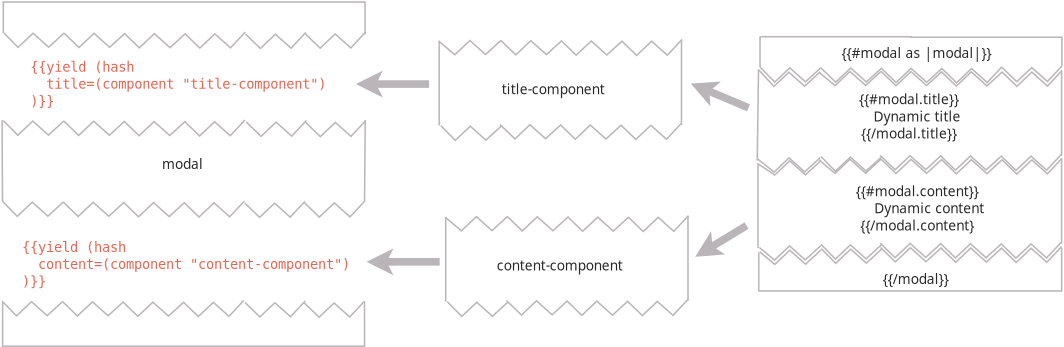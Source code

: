 <?xml version="1.0" encoding="UTF-8"?>
<dia:diagram xmlns:dia="http://www.lysator.liu.se/~alla/dia/">
  <dia:layer name="Фон" visible="true" active="true">
    <dia:object type="Standard - PolyLine" version="0" id="O0">
      <dia:attribute name="obj_pos">
        <dia:point val="-20.297,3.371"/>
      </dia:attribute>
      <dia:attribute name="obj_bb">
        <dia:rectangle val="-20.351,3.317;-17.212,4.162"/>
      </dia:attribute>
      <dia:attribute name="poly_points">
        <dia:point val="-20.297,3.371"/>
        <dia:point val="-19.574,4.109"/>
        <dia:point val="-18.824,3.4"/>
        <dia:point val="-18.042,4.099"/>
        <dia:point val="-17.266,3.389"/>
      </dia:attribute>
      <dia:attribute name="line_color">
        <dia:color val="#b9b5b8"/>
      </dia:attribute>
      <dia:attribute name="line_width">
        <dia:real val="0.076"/>
      </dia:attribute>
    </dia:object>
    <dia:object type="Standard - PolyLine" version="0" id="O1">
      <dia:attribute name="obj_pos">
        <dia:point val="-17.273,3.395"/>
      </dia:attribute>
      <dia:attribute name="obj_bb">
        <dia:rectangle val="-17.327,3.342;-14.166,4.167"/>
      </dia:attribute>
      <dia:attribute name="poly_points">
        <dia:point val="-17.273,3.395"/>
        <dia:point val="-16.528,4.115"/>
        <dia:point val="-15.777,3.406"/>
        <dia:point val="-14.996,4.104"/>
        <dia:point val="-14.219,3.395"/>
      </dia:attribute>
      <dia:attribute name="line_color">
        <dia:color val="#b9b5b8"/>
      </dia:attribute>
      <dia:attribute name="line_width">
        <dia:real val="0.076"/>
      </dia:attribute>
    </dia:object>
    <dia:object type="Standard - PolyLine" version="0" id="O2">
      <dia:attribute name="obj_pos">
        <dia:point val="-14.254,3.412"/>
      </dia:attribute>
      <dia:attribute name="obj_bb">
        <dia:rectangle val="-14.308,3.358;-11.147,4.184"/>
      </dia:attribute>
      <dia:attribute name="poly_points">
        <dia:point val="-14.254,3.412"/>
        <dia:point val="-13.509,4.131"/>
        <dia:point val="-12.758,3.422"/>
        <dia:point val="-11.977,4.121"/>
        <dia:point val="-11.2,3.412"/>
      </dia:attribute>
      <dia:attribute name="line_color">
        <dia:color val="#b9b5b8"/>
      </dia:attribute>
      <dia:attribute name="line_width">
        <dia:real val="0.076"/>
      </dia:attribute>
    </dia:object>
    <dia:object type="Standard - PolyLine" version="0" id="O3">
      <dia:attribute name="obj_pos">
        <dia:point val="-11.229,3.423"/>
      </dia:attribute>
      <dia:attribute name="obj_bb">
        <dia:rectangle val="-11.283,3.29;-8.162,4.195"/>
      </dia:attribute>
      <dia:attribute name="poly_points">
        <dia:point val="-11.229,3.423"/>
        <dia:point val="-10.484,4.142"/>
        <dia:point val="-9.733,3.433"/>
        <dia:point val="-8.952,4.132"/>
        <dia:point val="-8.215,3.344"/>
      </dia:attribute>
      <dia:attribute name="line_color">
        <dia:color val="#b9b5b8"/>
      </dia:attribute>
      <dia:attribute name="line_width">
        <dia:real val="0.076"/>
      </dia:attribute>
    </dia:object>
    <dia:object type="Standard - ZigZagLine" version="1" id="O4">
      <dia:attribute name="obj_pos">
        <dia:point val="-20.31,1.868"/>
      </dia:attribute>
      <dia:attribute name="obj_bb">
        <dia:rectangle val="-20.348,1.803;-2.185,3.494"/>
      </dia:attribute>
      <dia:attribute name="orth_points">
        <dia:point val="-20.31,1.868"/>
        <dia:point val="-20.31,1.841"/>
        <dia:point val="-2.223,1.841"/>
        <dia:point val="-2.223,3.456"/>
      </dia:attribute>
      <dia:attribute name="orth_orient">
        <dia:enum val="1"/>
        <dia:enum val="0"/>
        <dia:enum val="1"/>
      </dia:attribute>
      <dia:attribute name="autorouting">
        <dia:boolean val="false"/>
      </dia:attribute>
      <dia:attribute name="line_color">
        <dia:color val="#b9b5b8"/>
      </dia:attribute>
      <dia:attribute name="line_width">
        <dia:real val="0.076"/>
      </dia:attribute>
    </dia:object>
    <dia:object type="Standard - Line" version="0" id="O5">
      <dia:attribute name="obj_pos">
        <dia:point val="-20.31,1.827"/>
      </dia:attribute>
      <dia:attribute name="obj_bb">
        <dia:rectangle val="-20.348,1.789;-20.272,3.409"/>
      </dia:attribute>
      <dia:attribute name="conn_endpoints">
        <dia:point val="-20.31,1.827"/>
        <dia:point val="-20.31,3.371"/>
      </dia:attribute>
      <dia:attribute name="numcp">
        <dia:int val="1"/>
      </dia:attribute>
      <dia:attribute name="line_color">
        <dia:color val="#b9b5b8"/>
      </dia:attribute>
      <dia:attribute name="line_width">
        <dia:real val="0.076"/>
      </dia:attribute>
    </dia:object>
    <dia:object type="Standard - Line" version="0" id="O6">
      <dia:attribute name="obj_pos">
        <dia:point val="-2.25,11.833"/>
      </dia:attribute>
      <dia:attribute name="obj_bb">
        <dia:rectangle val="-2.288,7.708;-2.174,11.871"/>
      </dia:attribute>
      <dia:attribute name="conn_endpoints">
        <dia:point val="-2.25,11.833"/>
        <dia:point val="-2.213,7.747"/>
      </dia:attribute>
      <dia:attribute name="numcp">
        <dia:int val="1"/>
      </dia:attribute>
      <dia:attribute name="line_color">
        <dia:color val="#b9b5b8"/>
      </dia:attribute>
      <dia:attribute name="line_width">
        <dia:real val="0.076"/>
      </dia:attribute>
    </dia:object>
    <dia:object type="Standard - PolyLine" version="0" id="O7">
      <dia:attribute name="obj_pos">
        <dia:point val="-20.372,16.794"/>
      </dia:attribute>
      <dia:attribute name="obj_bb">
        <dia:rectangle val="-20.426,16.741;-17.288,17.585"/>
      </dia:attribute>
      <dia:attribute name="poly_points">
        <dia:point val="-20.372,16.794"/>
        <dia:point val="-19.65,17.532"/>
        <dia:point val="-18.9,16.823"/>
        <dia:point val="-18.118,17.522"/>
        <dia:point val="-17.342,16.813"/>
      </dia:attribute>
      <dia:attribute name="line_color">
        <dia:color val="#b9b5b8"/>
      </dia:attribute>
      <dia:attribute name="line_width">
        <dia:real val="0.076"/>
      </dia:attribute>
    </dia:object>
    <dia:object type="Standard - PolyLine" version="0" id="O8">
      <dia:attribute name="obj_pos">
        <dia:point val="-17.349,16.819"/>
      </dia:attribute>
      <dia:attribute name="obj_bb">
        <dia:rectangle val="-17.402,16.765;-14.241,17.591"/>
      </dia:attribute>
      <dia:attribute name="poly_points">
        <dia:point val="-17.349,16.819"/>
        <dia:point val="-16.603,17.538"/>
        <dia:point val="-15.853,16.829"/>
        <dia:point val="-15.071,17.528"/>
        <dia:point val="-14.295,16.819"/>
      </dia:attribute>
      <dia:attribute name="line_color">
        <dia:color val="#b9b5b8"/>
      </dia:attribute>
      <dia:attribute name="line_width">
        <dia:real val="0.076"/>
      </dia:attribute>
    </dia:object>
    <dia:object type="Standard - PolyLine" version="0" id="O9">
      <dia:attribute name="obj_pos">
        <dia:point val="-14.33,16.835"/>
      </dia:attribute>
      <dia:attribute name="obj_bb">
        <dia:rectangle val="-14.383,16.782;-11.223,17.607"/>
      </dia:attribute>
      <dia:attribute name="poly_points">
        <dia:point val="-14.33,16.835"/>
        <dia:point val="-13.584,17.555"/>
        <dia:point val="-12.834,16.846"/>
        <dia:point val="-12.053,17.544"/>
        <dia:point val="-11.276,16.835"/>
      </dia:attribute>
      <dia:attribute name="line_color">
        <dia:color val="#b9b5b8"/>
      </dia:attribute>
      <dia:attribute name="line_width">
        <dia:real val="0.076"/>
      </dia:attribute>
    </dia:object>
    <dia:object type="Standard - PolyLine" version="0" id="O10">
      <dia:attribute name="obj_pos">
        <dia:point val="-11.305,16.846"/>
      </dia:attribute>
      <dia:attribute name="obj_bb">
        <dia:rectangle val="-11.358,16.714;-8.237,17.618"/>
      </dia:attribute>
      <dia:attribute name="poly_points">
        <dia:point val="-11.305,16.846"/>
        <dia:point val="-10.559,17.566"/>
        <dia:point val="-9.809,16.857"/>
        <dia:point val="-9.027,17.555"/>
        <dia:point val="-8.291,16.768"/>
      </dia:attribute>
      <dia:attribute name="line_color">
        <dia:color val="#b9b5b8"/>
      </dia:attribute>
      <dia:attribute name="line_width">
        <dia:real val="0.076"/>
      </dia:attribute>
    </dia:object>
    <dia:object type="Standard - Text" version="1" id="O11">
      <dia:attribute name="obj_pos">
        <dia:point val="-18.957,5.323"/>
      </dia:attribute>
      <dia:attribute name="obj_bb">
        <dia:rectangle val="-18.957,4.688;-3.695,7.2"/>
      </dia:attribute>
      <dia:attribute name="text">
        <dia:composite type="text">
          <dia:attribute name="string">
            <dia:string>#{{yield (hash 
  title=(component "title-component")
)}}#</dia:string>
          </dia:attribute>
          <dia:attribute name="font">
            <dia:font family="monospace" style="0" name="Courier"/>
          </dia:attribute>
          <dia:attribute name="height">
            <dia:real val="0.857"/>
          </dia:attribute>
          <dia:attribute name="pos">
            <dia:point val="-18.957,5.323"/>
          </dia:attribute>
          <dia:attribute name="color">
            <dia:color val="#dd6a58"/>
          </dia:attribute>
          <dia:attribute name="alignment">
            <dia:enum val="0"/>
          </dia:attribute>
        </dia:composite>
      </dia:attribute>
      <dia:attribute name="valign">
        <dia:enum val="3"/>
      </dia:attribute>
    </dia:object>
    <dia:object type="Standard - PolyLine" version="0" id="O12">
      <dia:attribute name="obj_pos">
        <dia:point val="1.564,8.019"/>
      </dia:attribute>
      <dia:attribute name="obj_bb">
        <dia:rectangle val="1.51,7.965;4.648,8.81"/>
      </dia:attribute>
      <dia:attribute name="poly_points">
        <dia:point val="1.564,8.019"/>
        <dia:point val="2.286,8.757"/>
        <dia:point val="3.037,8.048"/>
        <dia:point val="3.818,8.746"/>
        <dia:point val="4.594,8.037"/>
      </dia:attribute>
      <dia:attribute name="line_color">
        <dia:color val="#b9b5b8"/>
      </dia:attribute>
      <dia:attribute name="line_width">
        <dia:real val="0.076"/>
      </dia:attribute>
    </dia:object>
    <dia:object type="Standard - PolyLine" version="0" id="O13">
      <dia:attribute name="obj_pos">
        <dia:point val="4.526,7.965"/>
      </dia:attribute>
      <dia:attribute name="obj_bb">
        <dia:rectangle val="4.472,7.911;7.633,8.737"/>
      </dia:attribute>
      <dia:attribute name="poly_points">
        <dia:point val="4.526,7.965"/>
        <dia:point val="5.271,8.684"/>
        <dia:point val="6.022,7.975"/>
        <dia:point val="6.803,8.674"/>
        <dia:point val="7.579,7.965"/>
      </dia:attribute>
      <dia:attribute name="line_color">
        <dia:color val="#b9b5b8"/>
      </dia:attribute>
      <dia:attribute name="line_width">
        <dia:real val="0.076"/>
      </dia:attribute>
    </dia:object>
    <dia:object type="Standard - PolyLine" version="0" id="O14">
      <dia:attribute name="obj_pos">
        <dia:point val="7.545,7.981"/>
      </dia:attribute>
      <dia:attribute name="obj_bb">
        <dia:rectangle val="7.491,7.928;10.652,8.753"/>
      </dia:attribute>
      <dia:attribute name="poly_points">
        <dia:point val="7.545,7.981"/>
        <dia:point val="8.29,8.701"/>
        <dia:point val="9.04,7.992"/>
        <dia:point val="9.822,8.691"/>
        <dia:point val="10.598,7.981"/>
      </dia:attribute>
      <dia:attribute name="line_color">
        <dia:color val="#b9b5b8"/>
      </dia:attribute>
      <dia:attribute name="line_width">
        <dia:real val="0.076"/>
      </dia:attribute>
    </dia:object>
    <dia:object type="Standard - PolyLine" version="0" id="O15">
      <dia:attribute name="obj_pos">
        <dia:point val="10.57,7.992"/>
      </dia:attribute>
      <dia:attribute name="obj_bb">
        <dia:rectangle val="10.516,7.86;13.637,8.764"/>
      </dia:attribute>
      <dia:attribute name="poly_points">
        <dia:point val="10.57,7.992"/>
        <dia:point val="11.315,8.712"/>
        <dia:point val="12.066,8.003"/>
        <dia:point val="12.847,8.702"/>
        <dia:point val="13.583,7.914"/>
      </dia:attribute>
      <dia:attribute name="line_color">
        <dia:color val="#b9b5b8"/>
      </dia:attribute>
      <dia:attribute name="line_width">
        <dia:real val="0.076"/>
      </dia:attribute>
    </dia:object>
    <dia:object type="Standard - PolyLine" version="0" id="O16">
      <dia:attribute name="obj_pos">
        <dia:point val="1.468,3.8"/>
      </dia:attribute>
      <dia:attribute name="obj_bb">
        <dia:rectangle val="1.414,3.703;4.629,4.527"/>
      </dia:attribute>
      <dia:attribute name="poly_points">
        <dia:point val="1.468,3.8"/>
        <dia:point val="2.267,4.476"/>
        <dia:point val="3.017,3.767"/>
        <dia:point val="3.799,4.465"/>
        <dia:point val="4.575,3.756"/>
      </dia:attribute>
      <dia:attribute name="line_color">
        <dia:color val="#b9b5b8"/>
      </dia:attribute>
      <dia:attribute name="line_width">
        <dia:real val="0.076"/>
      </dia:attribute>
    </dia:object>
    <dia:object type="Standard - PolyLine" version="0" id="O17">
      <dia:attribute name="obj_pos">
        <dia:point val="4.568,3.762"/>
      </dia:attribute>
      <dia:attribute name="obj_bb">
        <dia:rectangle val="4.514,3.708;7.675,4.534"/>
      </dia:attribute>
      <dia:attribute name="poly_points">
        <dia:point val="4.568,3.762"/>
        <dia:point val="5.313,4.482"/>
        <dia:point val="6.064,3.773"/>
        <dia:point val="6.845,4.471"/>
        <dia:point val="7.622,3.762"/>
      </dia:attribute>
      <dia:attribute name="line_color">
        <dia:color val="#b9b5b8"/>
      </dia:attribute>
      <dia:attribute name="line_width">
        <dia:real val="0.076"/>
      </dia:attribute>
    </dia:object>
    <dia:object type="Standard - PolyLine" version="0" id="O18">
      <dia:attribute name="obj_pos">
        <dia:point val="7.587,3.779"/>
      </dia:attribute>
      <dia:attribute name="obj_bb">
        <dia:rectangle val="7.533,3.725;10.694,4.551"/>
      </dia:attribute>
      <dia:attribute name="poly_points">
        <dia:point val="7.587,3.779"/>
        <dia:point val="8.332,4.498"/>
        <dia:point val="9.083,3.789"/>
        <dia:point val="9.864,4.488"/>
        <dia:point val="10.641,3.779"/>
      </dia:attribute>
      <dia:attribute name="line_color">
        <dia:color val="#b9b5b8"/>
      </dia:attribute>
      <dia:attribute name="line_width">
        <dia:real val="0.076"/>
      </dia:attribute>
    </dia:object>
    <dia:object type="Standard - PolyLine" version="0" id="O19">
      <dia:attribute name="obj_pos">
        <dia:point val="10.612,3.79"/>
      </dia:attribute>
      <dia:attribute name="obj_bb">
        <dia:rectangle val="10.558,3.657;13.68,4.562"/>
      </dia:attribute>
      <dia:attribute name="poly_points">
        <dia:point val="10.612,3.79"/>
        <dia:point val="11.357,4.509"/>
        <dia:point val="12.108,3.8"/>
        <dia:point val="12.889,4.499"/>
        <dia:point val="13.626,3.711"/>
      </dia:attribute>
      <dia:attribute name="line_color">
        <dia:color val="#b9b5b8"/>
      </dia:attribute>
      <dia:attribute name="line_width">
        <dia:real val="0.076"/>
      </dia:attribute>
    </dia:object>
    <dia:object type="Standard - Line" version="0" id="O20">
      <dia:attribute name="obj_pos">
        <dia:point val="1.484,3.771"/>
      </dia:attribute>
      <dia:attribute name="obj_bb">
        <dia:rectangle val="1.446,3.733;1.522,8.053"/>
      </dia:attribute>
      <dia:attribute name="conn_endpoints">
        <dia:point val="1.484,3.771"/>
        <dia:point val="1.484,8.015"/>
      </dia:attribute>
      <dia:attribute name="numcp">
        <dia:int val="1"/>
      </dia:attribute>
      <dia:attribute name="line_color">
        <dia:color val="#b9b5b8"/>
      </dia:attribute>
      <dia:attribute name="line_width">
        <dia:real val="0.076"/>
      </dia:attribute>
    </dia:object>
    <dia:object type="Standard - Line" version="0" id="O21">
      <dia:attribute name="obj_pos">
        <dia:point val="13.598,3.737"/>
      </dia:attribute>
      <dia:attribute name="obj_bb">
        <dia:rectangle val="13.56,3.699;13.636,8.019"/>
      </dia:attribute>
      <dia:attribute name="conn_endpoints">
        <dia:point val="13.598,3.737"/>
        <dia:point val="13.598,7.981"/>
      </dia:attribute>
      <dia:attribute name="numcp">
        <dia:int val="1"/>
      </dia:attribute>
      <dia:attribute name="line_color">
        <dia:color val="#b9b5b8"/>
      </dia:attribute>
      <dia:attribute name="line_width">
        <dia:real val="0.076"/>
      </dia:attribute>
    </dia:object>
    <dia:object type="Standard - Text" version="1" id="O22">
      <dia:attribute name="obj_pos">
        <dia:point val="7.186,6.188"/>
      </dia:attribute>
      <dia:attribute name="obj_bb">
        <dia:rectangle val="4.464,5.763;9.909,6.613"/>
      </dia:attribute>
      <dia:attribute name="text">
        <dia:composite type="text">
          <dia:attribute name="string">
            <dia:string>#title-component#</dia:string>
          </dia:attribute>
          <dia:attribute name="font">
            <dia:font family="OpenSymbol" style="0" name="Courier"/>
          </dia:attribute>
          <dia:attribute name="height">
            <dia:real val="0.857"/>
          </dia:attribute>
          <dia:attribute name="pos">
            <dia:point val="7.186,6.398"/>
          </dia:attribute>
          <dia:attribute name="color">
            <dia:color val="#292929"/>
          </dia:attribute>
          <dia:attribute name="alignment">
            <dia:enum val="1"/>
          </dia:attribute>
        </dia:composite>
      </dia:attribute>
      <dia:attribute name="valign">
        <dia:enum val="2"/>
      </dia:attribute>
      <dia:attribute name="fill_color">
        <dia:color val="#ffffff"/>
      </dia:attribute>
      <dia:attribute name="show_background">
        <dia:boolean val="true"/>
      </dia:attribute>
    </dia:object>
    <dia:object type="Standard - Line" version="0" id="O23">
      <dia:attribute name="obj_pos">
        <dia:point val="0.975,5.942"/>
      </dia:attribute>
      <dia:attribute name="obj_bb">
        <dia:rectangle val="-3.107,5.268;1.165,6.617"/>
      </dia:attribute>
      <dia:attribute name="conn_endpoints">
        <dia:point val="0.975,5.942"/>
        <dia:point val="-2.682,5.943"/>
      </dia:attribute>
      <dia:attribute name="numcp">
        <dia:int val="1"/>
      </dia:attribute>
      <dia:attribute name="line_color">
        <dia:color val="#b9b5b8"/>
      </dia:attribute>
      <dia:attribute name="line_width">
        <dia:real val="0.38"/>
      </dia:attribute>
      <dia:attribute name="end_arrow">
        <dia:enum val="22"/>
      </dia:attribute>
      <dia:attribute name="end_arrow_length">
        <dia:real val="0.5"/>
      </dia:attribute>
      <dia:attribute name="end_arrow_width">
        <dia:real val="0.5"/>
      </dia:attribute>
    </dia:object>
    <dia:object type="Standard - Text" version="1" id="O24">
      <dia:attribute name="obj_pos">
        <dia:point val="-19.371,14.335"/>
      </dia:attribute>
      <dia:attribute name="obj_bb">
        <dia:rectangle val="-19.371,13.7;-2.458,16.212"/>
      </dia:attribute>
      <dia:attribute name="text">
        <dia:composite type="text">
          <dia:attribute name="string">
            <dia:string>#{{yield (hash 
  content=(component "content-component")
)}}#</dia:string>
          </dia:attribute>
          <dia:attribute name="font">
            <dia:font family="monospace" style="0" name="Courier"/>
          </dia:attribute>
          <dia:attribute name="height">
            <dia:real val="0.857"/>
          </dia:attribute>
          <dia:attribute name="pos">
            <dia:point val="-19.371,14.335"/>
          </dia:attribute>
          <dia:attribute name="color">
            <dia:color val="#dd6a58"/>
          </dia:attribute>
          <dia:attribute name="alignment">
            <dia:enum val="0"/>
          </dia:attribute>
        </dia:composite>
      </dia:attribute>
      <dia:attribute name="valign">
        <dia:enum val="3"/>
      </dia:attribute>
    </dia:object>
    <dia:object type="Standard - PolyLine" version="0" id="O25">
      <dia:attribute name="obj_pos">
        <dia:point val="-8.229,16.865"/>
      </dia:attribute>
      <dia:attribute name="obj_bb">
        <dia:rectangle val="-8.282,16.733;-5.161,17.637"/>
      </dia:attribute>
      <dia:attribute name="poly_points">
        <dia:point val="-8.229,16.865"/>
        <dia:point val="-7.483,17.584"/>
        <dia:point val="-6.733,16.875"/>
        <dia:point val="-5.951,17.574"/>
        <dia:point val="-5.215,16.786"/>
      </dia:attribute>
      <dia:attribute name="line_color">
        <dia:color val="#b9b5b8"/>
      </dia:attribute>
      <dia:attribute name="line_width">
        <dia:real val="0.076"/>
      </dia:attribute>
    </dia:object>
    <dia:object type="Standard - PolyLine" version="0" id="O26">
      <dia:attribute name="obj_pos">
        <dia:point val="-5.267,16.878"/>
      </dia:attribute>
      <dia:attribute name="obj_bb">
        <dia:rectangle val="-5.321,16.746;-2.2,17.65"/>
      </dia:attribute>
      <dia:attribute name="poly_points">
        <dia:point val="-5.267,16.878"/>
        <dia:point val="-4.522,17.598"/>
        <dia:point val="-3.772,16.889"/>
        <dia:point val="-2.99,17.587"/>
        <dia:point val="-2.254,16.8"/>
      </dia:attribute>
      <dia:attribute name="line_color">
        <dia:color val="#b9b5b8"/>
      </dia:attribute>
      <dia:attribute name="line_width">
        <dia:real val="0.076"/>
      </dia:attribute>
    </dia:object>
    <dia:object type="Standard - PolyLine" version="0" id="O27">
      <dia:attribute name="obj_pos">
        <dia:point val="-8.202,3.441"/>
      </dia:attribute>
      <dia:attribute name="obj_bb">
        <dia:rectangle val="-8.256,3.309;-5.135,4.213"/>
      </dia:attribute>
      <dia:attribute name="poly_points">
        <dia:point val="-8.202,3.441"/>
        <dia:point val="-7.457,4.161"/>
        <dia:point val="-6.706,3.451"/>
        <dia:point val="-5.925,4.15"/>
        <dia:point val="-5.188,3.362"/>
      </dia:attribute>
      <dia:attribute name="line_color">
        <dia:color val="#b9b5b8"/>
      </dia:attribute>
      <dia:attribute name="line_width">
        <dia:real val="0.076"/>
      </dia:attribute>
    </dia:object>
    <dia:object type="Standard - PolyLine" version="0" id="O28">
      <dia:attribute name="obj_pos">
        <dia:point val="-5.214,3.428"/>
      </dia:attribute>
      <dia:attribute name="obj_bb">
        <dia:rectangle val="-5.267,3.295;-2.146,4.2"/>
      </dia:attribute>
      <dia:attribute name="poly_points">
        <dia:point val="-5.214,3.428"/>
        <dia:point val="-4.468,4.147"/>
        <dia:point val="-3.718,3.438"/>
        <dia:point val="-2.936,4.137"/>
        <dia:point val="-2.2,3.349"/>
      </dia:attribute>
      <dia:attribute name="line_color">
        <dia:color val="#b9b5b8"/>
      </dia:attribute>
      <dia:attribute name="line_width">
        <dia:real val="0.076"/>
      </dia:attribute>
    </dia:object>
    <dia:object type="Standard - PolyLine" version="0" id="O29">
      <dia:attribute name="obj_pos">
        <dia:point val="-20.337,11.817"/>
      </dia:attribute>
      <dia:attribute name="obj_bb">
        <dia:rectangle val="-20.391,11.763;-17.253,12.608"/>
      </dia:attribute>
      <dia:attribute name="poly_points">
        <dia:point val="-20.337,11.817"/>
        <dia:point val="-19.615,12.555"/>
        <dia:point val="-18.864,11.846"/>
        <dia:point val="-18.083,12.545"/>
        <dia:point val="-17.306,11.835"/>
      </dia:attribute>
      <dia:attribute name="line_color">
        <dia:color val="#b9b5b8"/>
      </dia:attribute>
      <dia:attribute name="line_width">
        <dia:real val="0.076"/>
      </dia:attribute>
    </dia:object>
    <dia:object type="Standard - PolyLine" version="0" id="O30">
      <dia:attribute name="obj_pos">
        <dia:point val="-17.313,11.841"/>
      </dia:attribute>
      <dia:attribute name="obj_bb">
        <dia:rectangle val="-17.367,11.788;-14.206,12.613"/>
      </dia:attribute>
      <dia:attribute name="poly_points">
        <dia:point val="-17.313,11.841"/>
        <dia:point val="-16.568,12.561"/>
        <dia:point val="-15.818,11.852"/>
        <dia:point val="-15.036,12.55"/>
        <dia:point val="-14.26,11.841"/>
      </dia:attribute>
      <dia:attribute name="line_color">
        <dia:color val="#b9b5b8"/>
      </dia:attribute>
      <dia:attribute name="line_width">
        <dia:real val="0.076"/>
      </dia:attribute>
    </dia:object>
    <dia:object type="Standard - PolyLine" version="0" id="O31">
      <dia:attribute name="obj_pos">
        <dia:point val="-14.294,11.858"/>
      </dia:attribute>
      <dia:attribute name="obj_bb">
        <dia:rectangle val="-14.348,11.804;-11.187,12.63"/>
      </dia:attribute>
      <dia:attribute name="poly_points">
        <dia:point val="-14.294,11.858"/>
        <dia:point val="-13.549,12.578"/>
        <dia:point val="-12.799,11.868"/>
        <dia:point val="-12.017,12.567"/>
        <dia:point val="-11.241,11.858"/>
      </dia:attribute>
      <dia:attribute name="line_color">
        <dia:color val="#b9b5b8"/>
      </dia:attribute>
      <dia:attribute name="line_width">
        <dia:real val="0.076"/>
      </dia:attribute>
    </dia:object>
    <dia:object type="Standard - PolyLine" version="0" id="O32">
      <dia:attribute name="obj_pos">
        <dia:point val="-11.269,11.869"/>
      </dia:attribute>
      <dia:attribute name="obj_bb">
        <dia:rectangle val="-11.323,11.736;-8.202,12.641"/>
      </dia:attribute>
      <dia:attribute name="poly_points">
        <dia:point val="-11.269,11.869"/>
        <dia:point val="-10.524,12.588"/>
        <dia:point val="-9.774,11.879"/>
        <dia:point val="-8.992,12.578"/>
        <dia:point val="-8.256,11.79"/>
      </dia:attribute>
      <dia:attribute name="line_color">
        <dia:color val="#b9b5b8"/>
      </dia:attribute>
      <dia:attribute name="line_width">
        <dia:real val="0.076"/>
      </dia:attribute>
    </dia:object>
    <dia:object type="Standard - Line" version="0" id="O33">
      <dia:attribute name="obj_pos">
        <dia:point val="-20.372,7.752"/>
      </dia:attribute>
      <dia:attribute name="obj_bb">
        <dia:rectangle val="-20.41,7.714;-20.312,11.855"/>
      </dia:attribute>
      <dia:attribute name="conn_endpoints">
        <dia:point val="-20.372,7.752"/>
        <dia:point val="-20.351,11.817"/>
      </dia:attribute>
      <dia:attribute name="numcp">
        <dia:int val="1"/>
      </dia:attribute>
      <dia:attribute name="line_color">
        <dia:color val="#b9b5b8"/>
      </dia:attribute>
      <dia:attribute name="line_width">
        <dia:real val="0.076"/>
      </dia:attribute>
    </dia:object>
    <dia:object type="Standard - PolyLine" version="0" id="O34">
      <dia:attribute name="obj_pos">
        <dia:point val="-8.242,11.887"/>
      </dia:attribute>
      <dia:attribute name="obj_bb">
        <dia:rectangle val="-8.296,11.755;-5.175,12.659"/>
      </dia:attribute>
      <dia:attribute name="poly_points">
        <dia:point val="-8.242,11.887"/>
        <dia:point val="-7.497,12.607"/>
        <dia:point val="-6.746,11.898"/>
        <dia:point val="-5.965,12.596"/>
        <dia:point val="-5.229,11.808"/>
      </dia:attribute>
      <dia:attribute name="line_color">
        <dia:color val="#b9b5b8"/>
      </dia:attribute>
      <dia:attribute name="line_width">
        <dia:real val="0.076"/>
      </dia:attribute>
    </dia:object>
    <dia:object type="Standard - PolyLine" version="0" id="O35">
      <dia:attribute name="obj_pos">
        <dia:point val="-5.254,11.874"/>
      </dia:attribute>
      <dia:attribute name="obj_bb">
        <dia:rectangle val="-5.308,11.741;-2.187,12.646"/>
      </dia:attribute>
      <dia:attribute name="poly_points">
        <dia:point val="-5.254,11.874"/>
        <dia:point val="-4.509,12.593"/>
        <dia:point val="-3.758,11.884"/>
        <dia:point val="-2.977,12.583"/>
        <dia:point val="-2.24,11.795"/>
      </dia:attribute>
      <dia:attribute name="line_color">
        <dia:color val="#b9b5b8"/>
      </dia:attribute>
      <dia:attribute name="line_width">
        <dia:real val="0.076"/>
      </dia:attribute>
    </dia:object>
    <dia:object type="Standard - PolyLine" version="0" id="O36">
      <dia:attribute name="obj_pos">
        <dia:point val="-20.31,7.765"/>
      </dia:attribute>
      <dia:attribute name="obj_bb">
        <dia:rectangle val="-20.364,7.712;-17.226,8.556"/>
      </dia:attribute>
      <dia:attribute name="poly_points">
        <dia:point val="-20.31,7.765"/>
        <dia:point val="-19.588,8.503"/>
        <dia:point val="-18.837,7.794"/>
        <dia:point val="-18.056,8.493"/>
        <dia:point val="-17.279,7.784"/>
      </dia:attribute>
      <dia:attribute name="line_color">
        <dia:color val="#b9b5b8"/>
      </dia:attribute>
      <dia:attribute name="line_width">
        <dia:real val="0.076"/>
      </dia:attribute>
    </dia:object>
    <dia:object type="Standard - PolyLine" version="0" id="O37">
      <dia:attribute name="obj_pos">
        <dia:point val="-17.286,7.79"/>
      </dia:attribute>
      <dia:attribute name="obj_bb">
        <dia:rectangle val="-17.34,7.736;-14.179,8.562"/>
      </dia:attribute>
      <dia:attribute name="poly_points">
        <dia:point val="-17.286,7.79"/>
        <dia:point val="-16.541,8.509"/>
        <dia:point val="-15.791,7.8"/>
        <dia:point val="-15.009,8.499"/>
        <dia:point val="-14.233,7.79"/>
      </dia:attribute>
      <dia:attribute name="line_color">
        <dia:color val="#b9b5b8"/>
      </dia:attribute>
      <dia:attribute name="line_width">
        <dia:real val="0.076"/>
      </dia:attribute>
    </dia:object>
    <dia:object type="Standard - PolyLine" version="0" id="O38">
      <dia:attribute name="obj_pos">
        <dia:point val="-14.268,7.806"/>
      </dia:attribute>
      <dia:attribute name="obj_bb">
        <dia:rectangle val="-14.321,7.753;-11.16,8.578"/>
      </dia:attribute>
      <dia:attribute name="poly_points">
        <dia:point val="-14.268,7.806"/>
        <dia:point val="-13.522,8.526"/>
        <dia:point val="-12.772,7.817"/>
        <dia:point val="-11.99,8.515"/>
        <dia:point val="-11.214,7.806"/>
      </dia:attribute>
      <dia:attribute name="line_color">
        <dia:color val="#b9b5b8"/>
      </dia:attribute>
      <dia:attribute name="line_width">
        <dia:real val="0.076"/>
      </dia:attribute>
    </dia:object>
    <dia:object type="Standard - PolyLine" version="0" id="O39">
      <dia:attribute name="obj_pos">
        <dia:point val="-11.242,7.817"/>
      </dia:attribute>
      <dia:attribute name="obj_bb">
        <dia:rectangle val="-11.296,7.685;-8.175,8.589"/>
      </dia:attribute>
      <dia:attribute name="poly_points">
        <dia:point val="-11.242,7.817"/>
        <dia:point val="-10.497,8.537"/>
        <dia:point val="-9.747,7.828"/>
        <dia:point val="-8.965,8.526"/>
        <dia:point val="-8.229,7.738"/>
      </dia:attribute>
      <dia:attribute name="line_color">
        <dia:color val="#b9b5b8"/>
      </dia:attribute>
      <dia:attribute name="line_width">
        <dia:real val="0.076"/>
      </dia:attribute>
    </dia:object>
    <dia:object type="Standard - PolyLine" version="0" id="O40">
      <dia:attribute name="obj_pos">
        <dia:point val="-8.167,7.836"/>
      </dia:attribute>
      <dia:attribute name="obj_bb">
        <dia:rectangle val="-8.22,7.703;-5.099,8.608"/>
      </dia:attribute>
      <dia:attribute name="poly_points">
        <dia:point val="-8.167,7.836"/>
        <dia:point val="-7.421,8.555"/>
        <dia:point val="-6.671,7.846"/>
        <dia:point val="-5.889,8.545"/>
        <dia:point val="-5.153,7.757"/>
      </dia:attribute>
      <dia:attribute name="line_color">
        <dia:color val="#b9b5b8"/>
      </dia:attribute>
      <dia:attribute name="line_width">
        <dia:real val="0.076"/>
      </dia:attribute>
    </dia:object>
    <dia:object type="Standard - PolyLine" version="0" id="O41">
      <dia:attribute name="obj_pos">
        <dia:point val="-5.205,7.849"/>
      </dia:attribute>
      <dia:attribute name="obj_bb">
        <dia:rectangle val="-5.259,7.717;-2.138,8.621"/>
      </dia:attribute>
      <dia:attribute name="poly_points">
        <dia:point val="-5.205,7.849"/>
        <dia:point val="-4.46,8.569"/>
        <dia:point val="-3.709,7.86"/>
        <dia:point val="-2.928,8.558"/>
        <dia:point val="-2.192,7.771"/>
      </dia:attribute>
      <dia:attribute name="line_color">
        <dia:color val="#b9b5b8"/>
      </dia:attribute>
      <dia:attribute name="line_width">
        <dia:real val="0.076"/>
      </dia:attribute>
    </dia:object>
    <dia:object type="Standard - ZigZagLine" version="1" id="O42">
      <dia:attribute name="obj_pos">
        <dia:point val="-20.345,16.873"/>
      </dia:attribute>
      <dia:attribute name="obj_bb">
        <dia:rectangle val="-20.383,16.782;-2.212,19.086"/>
      </dia:attribute>
      <dia:attribute name="orth_points">
        <dia:point val="-20.345,16.873"/>
        <dia:point val="-20.345,19.048"/>
        <dia:point val="-2.25,19.048"/>
        <dia:point val="-2.25,16.82"/>
      </dia:attribute>
      <dia:attribute name="orth_orient">
        <dia:enum val="1"/>
        <dia:enum val="0"/>
        <dia:enum val="1"/>
      </dia:attribute>
      <dia:attribute name="autorouting">
        <dia:boolean val="false"/>
      </dia:attribute>
      <dia:attribute name="line_color">
        <dia:color val="#b9b5b8"/>
      </dia:attribute>
      <dia:attribute name="line_width">
        <dia:real val="0.076"/>
      </dia:attribute>
    </dia:object>
    <dia:object type="Standard - PolyLine" version="0" id="O43">
      <dia:attribute name="obj_pos">
        <dia:point val="1.89,16.824"/>
      </dia:attribute>
      <dia:attribute name="obj_bb">
        <dia:rectangle val="1.836,16.771;4.974,17.615"/>
      </dia:attribute>
      <dia:attribute name="poly_points">
        <dia:point val="1.89,16.824"/>
        <dia:point val="2.612,17.562"/>
        <dia:point val="3.362,16.853"/>
        <dia:point val="4.144,17.552"/>
        <dia:point val="4.92,16.843"/>
      </dia:attribute>
      <dia:attribute name="line_color">
        <dia:color val="#b9b5b8"/>
      </dia:attribute>
      <dia:attribute name="line_width">
        <dia:real val="0.076"/>
      </dia:attribute>
    </dia:object>
    <dia:object type="Standard - PolyLine" version="0" id="O44">
      <dia:attribute name="obj_pos">
        <dia:point val="4.852,16.77"/>
      </dia:attribute>
      <dia:attribute name="obj_bb">
        <dia:rectangle val="4.798,16.717;7.959,17.542"/>
      </dia:attribute>
      <dia:attribute name="poly_points">
        <dia:point val="4.852,16.77"/>
        <dia:point val="5.597,17.49"/>
        <dia:point val="6.347,16.781"/>
        <dia:point val="7.129,17.479"/>
        <dia:point val="7.905,16.77"/>
      </dia:attribute>
      <dia:attribute name="line_color">
        <dia:color val="#b9b5b8"/>
      </dia:attribute>
      <dia:attribute name="line_width">
        <dia:real val="0.076"/>
      </dia:attribute>
    </dia:object>
    <dia:object type="Standard - PolyLine" version="0" id="O45">
      <dia:attribute name="obj_pos">
        <dia:point val="7.871,16.787"/>
      </dia:attribute>
      <dia:attribute name="obj_bb">
        <dia:rectangle val="7.817,16.733;10.978,17.559"/>
      </dia:attribute>
      <dia:attribute name="poly_points">
        <dia:point val="7.871,16.787"/>
        <dia:point val="8.616,17.506"/>
        <dia:point val="9.366,16.797"/>
        <dia:point val="10.148,17.496"/>
        <dia:point val="10.924,16.787"/>
      </dia:attribute>
      <dia:attribute name="line_color">
        <dia:color val="#b9b5b8"/>
      </dia:attribute>
      <dia:attribute name="line_width">
        <dia:real val="0.076"/>
      </dia:attribute>
    </dia:object>
    <dia:object type="Standard - PolyLine" version="0" id="O46">
      <dia:attribute name="obj_pos">
        <dia:point val="10.896,16.798"/>
      </dia:attribute>
      <dia:attribute name="obj_bb">
        <dia:rectangle val="10.842,16.666;13.963,17.57"/>
      </dia:attribute>
      <dia:attribute name="poly_points">
        <dia:point val="10.896,16.798"/>
        <dia:point val="11.641,17.517"/>
        <dia:point val="12.391,16.808"/>
        <dia:point val="13.173,17.507"/>
        <dia:point val="13.909,16.719"/>
      </dia:attribute>
      <dia:attribute name="line_color">
        <dia:color val="#b9b5b8"/>
      </dia:attribute>
      <dia:attribute name="line_width">
        <dia:real val="0.076"/>
      </dia:attribute>
    </dia:object>
    <dia:object type="Standard - PolyLine" version="0" id="O47">
      <dia:attribute name="obj_pos">
        <dia:point val="1.794,12.606"/>
      </dia:attribute>
      <dia:attribute name="obj_bb">
        <dia:rectangle val="1.74,12.508;4.955,13.332"/>
      </dia:attribute>
      <dia:attribute name="poly_points">
        <dia:point val="1.794,12.606"/>
        <dia:point val="2.593,13.281"/>
        <dia:point val="3.343,12.572"/>
        <dia:point val="4.125,13.271"/>
        <dia:point val="4.901,12.562"/>
      </dia:attribute>
      <dia:attribute name="line_color">
        <dia:color val="#b9b5b8"/>
      </dia:attribute>
      <dia:attribute name="line_width">
        <dia:real val="0.076"/>
      </dia:attribute>
    </dia:object>
    <dia:object type="Standard - PolyLine" version="0" id="O48">
      <dia:attribute name="obj_pos">
        <dia:point val="4.894,12.568"/>
      </dia:attribute>
      <dia:attribute name="obj_bb">
        <dia:rectangle val="4.84,12.514;8.001,13.34"/>
      </dia:attribute>
      <dia:attribute name="poly_points">
        <dia:point val="4.894,12.568"/>
        <dia:point val="5.639,13.287"/>
        <dia:point val="6.39,12.578"/>
        <dia:point val="7.171,13.277"/>
        <dia:point val="7.948,12.568"/>
      </dia:attribute>
      <dia:attribute name="line_color">
        <dia:color val="#b9b5b8"/>
      </dia:attribute>
      <dia:attribute name="line_width">
        <dia:real val="0.076"/>
      </dia:attribute>
    </dia:object>
    <dia:object type="Standard - PolyLine" version="0" id="O49">
      <dia:attribute name="obj_pos">
        <dia:point val="7.913,12.585"/>
      </dia:attribute>
      <dia:attribute name="obj_bb">
        <dia:rectangle val="7.859,12.531;11.02,13.356"/>
      </dia:attribute>
      <dia:attribute name="poly_points">
        <dia:point val="7.913,12.585"/>
        <dia:point val="8.658,13.304"/>
        <dia:point val="9.409,12.595"/>
        <dia:point val="10.19,13.294"/>
        <dia:point val="10.966,12.585"/>
      </dia:attribute>
      <dia:attribute name="line_color">
        <dia:color val="#b9b5b8"/>
      </dia:attribute>
      <dia:attribute name="line_width">
        <dia:real val="0.076"/>
      </dia:attribute>
    </dia:object>
    <dia:object type="Standard - PolyLine" version="0" id="O50">
      <dia:attribute name="obj_pos">
        <dia:point val="10.938,12.595"/>
      </dia:attribute>
      <dia:attribute name="obj_bb">
        <dia:rectangle val="10.884,12.463;14.005,13.367"/>
      </dia:attribute>
      <dia:attribute name="poly_points">
        <dia:point val="10.938,12.595"/>
        <dia:point val="11.683,13.315"/>
        <dia:point val="12.434,12.606"/>
        <dia:point val="13.215,13.305"/>
        <dia:point val="13.952,12.517"/>
      </dia:attribute>
      <dia:attribute name="line_color">
        <dia:color val="#b9b5b8"/>
      </dia:attribute>
      <dia:attribute name="line_width">
        <dia:real val="0.076"/>
      </dia:attribute>
    </dia:object>
    <dia:object type="Standard - Line" version="0" id="O51">
      <dia:attribute name="obj_pos">
        <dia:point val="1.81,12.577"/>
      </dia:attribute>
      <dia:attribute name="obj_bb">
        <dia:rectangle val="1.772,12.539;1.848,16.859"/>
      </dia:attribute>
      <dia:attribute name="conn_endpoints">
        <dia:point val="1.81,12.577"/>
        <dia:point val="1.81,16.821"/>
      </dia:attribute>
      <dia:attribute name="numcp">
        <dia:int val="1"/>
      </dia:attribute>
      <dia:attribute name="line_color">
        <dia:color val="#b9b5b8"/>
      </dia:attribute>
      <dia:attribute name="line_width">
        <dia:real val="0.076"/>
      </dia:attribute>
    </dia:object>
    <dia:object type="Standard - Line" version="0" id="O52">
      <dia:attribute name="obj_pos">
        <dia:point val="13.924,12.542"/>
      </dia:attribute>
      <dia:attribute name="obj_bb">
        <dia:rectangle val="13.886,12.504;13.962,16.824"/>
      </dia:attribute>
      <dia:attribute name="conn_endpoints">
        <dia:point val="13.924,12.542"/>
        <dia:point val="13.924,16.786"/>
      </dia:attribute>
      <dia:attribute name="numcp">
        <dia:int val="1"/>
      </dia:attribute>
      <dia:attribute name="line_color">
        <dia:color val="#b9b5b8"/>
      </dia:attribute>
      <dia:attribute name="line_width">
        <dia:real val="0.076"/>
      </dia:attribute>
    </dia:object>
    <dia:object type="Standard - Text" version="1" id="O53">
      <dia:attribute name="obj_pos">
        <dia:point val="7.512,14.994"/>
      </dia:attribute>
      <dia:attribute name="obj_bb">
        <dia:rectangle val="4.146,14.569;10.878,15.419"/>
      </dia:attribute>
      <dia:attribute name="text">
        <dia:composite type="text">
          <dia:attribute name="string">
            <dia:string>#content-component#</dia:string>
          </dia:attribute>
          <dia:attribute name="font">
            <dia:font family="OpenSymbol" style="0" name="Courier"/>
          </dia:attribute>
          <dia:attribute name="height">
            <dia:real val="0.857"/>
          </dia:attribute>
          <dia:attribute name="pos">
            <dia:point val="7.512,15.204"/>
          </dia:attribute>
          <dia:attribute name="color">
            <dia:color val="#292929"/>
          </dia:attribute>
          <dia:attribute name="alignment">
            <dia:enum val="1"/>
          </dia:attribute>
        </dia:composite>
      </dia:attribute>
      <dia:attribute name="valign">
        <dia:enum val="2"/>
      </dia:attribute>
      <dia:attribute name="fill_color">
        <dia:color val="#ffffff"/>
      </dia:attribute>
      <dia:attribute name="show_background">
        <dia:boolean val="true"/>
      </dia:attribute>
    </dia:object>
    <dia:object type="Standard - Line" version="0" id="O54">
      <dia:attribute name="obj_pos">
        <dia:point val="1.508,14.83"/>
      </dia:attribute>
      <dia:attribute name="obj_bb">
        <dia:rectangle val="-2.574,14.156;1.698,15.505"/>
      </dia:attribute>
      <dia:attribute name="conn_endpoints">
        <dia:point val="1.508,14.83"/>
        <dia:point val="-2.149,14.831"/>
      </dia:attribute>
      <dia:attribute name="numcp">
        <dia:int val="1"/>
      </dia:attribute>
      <dia:attribute name="line_color">
        <dia:color val="#b9b5b8"/>
      </dia:attribute>
      <dia:attribute name="line_width">
        <dia:real val="0.38"/>
      </dia:attribute>
      <dia:attribute name="end_arrow">
        <dia:enum val="22"/>
      </dia:attribute>
      <dia:attribute name="end_arrow_length">
        <dia:real val="0.5"/>
      </dia:attribute>
      <dia:attribute name="end_arrow_width">
        <dia:real val="0.5"/>
      </dia:attribute>
    </dia:object>
    <dia:object type="Standard - PolyLine" version="0" id="O55">
      <dia:attribute name="obj_pos">
        <dia:point val="20.571,9.564"/>
      </dia:attribute>
      <dia:attribute name="obj_bb">
        <dia:rectangle val="20.517,9.511;23.655,10.355"/>
      </dia:attribute>
      <dia:attribute name="poly_points">
        <dia:point val="20.571,9.564"/>
        <dia:point val="21.293,10.302"/>
        <dia:point val="22.044,9.593"/>
        <dia:point val="22.825,10.292"/>
        <dia:point val="23.602,9.583"/>
      </dia:attribute>
      <dia:attribute name="line_color">
        <dia:color val="#b9b5b8"/>
      </dia:attribute>
      <dia:attribute name="line_width">
        <dia:real val="0.076"/>
      </dia:attribute>
    </dia:object>
    <dia:object type="Standard - PolyLine" version="0" id="O56">
      <dia:attribute name="obj_pos">
        <dia:point val="23.533,9.51"/>
      </dia:attribute>
      <dia:attribute name="obj_bb">
        <dia:rectangle val="23.479,9.457;26.64,10.282"/>
      </dia:attribute>
      <dia:attribute name="poly_points">
        <dia:point val="23.533,9.51"/>
        <dia:point val="24.278,10.23"/>
        <dia:point val="25.029,9.521"/>
        <dia:point val="25.81,10.22"/>
        <dia:point val="26.587,9.51"/>
      </dia:attribute>
      <dia:attribute name="line_color">
        <dia:color val="#b9b5b8"/>
      </dia:attribute>
      <dia:attribute name="line_width">
        <dia:real val="0.076"/>
      </dia:attribute>
    </dia:object>
    <dia:object type="Standard - PolyLine" version="0" id="O57">
      <dia:attribute name="obj_pos">
        <dia:point val="26.552,9.527"/>
      </dia:attribute>
      <dia:attribute name="obj_bb">
        <dia:rectangle val="26.498,9.473;29.659,10.299"/>
      </dia:attribute>
      <dia:attribute name="poly_points">
        <dia:point val="26.552,9.527"/>
        <dia:point val="27.297,10.246"/>
        <dia:point val="28.047,9.537"/>
        <dia:point val="28.829,10.236"/>
        <dia:point val="29.605,9.527"/>
      </dia:attribute>
      <dia:attribute name="line_color">
        <dia:color val="#b9b5b8"/>
      </dia:attribute>
      <dia:attribute name="line_width">
        <dia:real val="0.076"/>
      </dia:attribute>
    </dia:object>
    <dia:object type="Standard - PolyLine" version="0" id="O58">
      <dia:attribute name="obj_pos">
        <dia:point val="29.577,9.538"/>
      </dia:attribute>
      <dia:attribute name="obj_bb">
        <dia:rectangle val="29.523,9.406;32.644,10.31"/>
      </dia:attribute>
      <dia:attribute name="poly_points">
        <dia:point val="29.577,9.538"/>
        <dia:point val="30.322,10.258"/>
        <dia:point val="31.073,9.548"/>
        <dia:point val="31.854,10.247"/>
        <dia:point val="32.59,9.459"/>
      </dia:attribute>
      <dia:attribute name="line_color">
        <dia:color val="#b9b5b8"/>
      </dia:attribute>
      <dia:attribute name="line_width">
        <dia:real val="0.076"/>
      </dia:attribute>
    </dia:object>
    <dia:object type="Standard - PolyLine" version="0" id="O59">
      <dia:attribute name="obj_pos">
        <dia:point val="20.475,5.346"/>
      </dia:attribute>
      <dia:attribute name="obj_bb">
        <dia:rectangle val="20.421,5.248;23.636,6.072"/>
      </dia:attribute>
      <dia:attribute name="poly_points">
        <dia:point val="20.475,5.346"/>
        <dia:point val="21.274,6.021"/>
        <dia:point val="22.024,5.312"/>
        <dia:point val="22.806,6.011"/>
        <dia:point val="23.582,5.302"/>
      </dia:attribute>
      <dia:attribute name="line_color">
        <dia:color val="#b9b5b8"/>
      </dia:attribute>
      <dia:attribute name="line_width">
        <dia:real val="0.076"/>
      </dia:attribute>
    </dia:object>
    <dia:object type="Standard - PolyLine" version="0" id="O60">
      <dia:attribute name="obj_pos">
        <dia:point val="23.575,5.308"/>
      </dia:attribute>
      <dia:attribute name="obj_bb">
        <dia:rectangle val="23.522,5.254;26.683,6.08"/>
      </dia:attribute>
      <dia:attribute name="poly_points">
        <dia:point val="23.575,5.308"/>
        <dia:point val="24.321,6.027"/>
        <dia:point val="25.071,5.318"/>
        <dia:point val="25.852,6.017"/>
        <dia:point val="26.629,5.308"/>
      </dia:attribute>
      <dia:attribute name="line_color">
        <dia:color val="#b9b5b8"/>
      </dia:attribute>
      <dia:attribute name="line_width">
        <dia:real val="0.076"/>
      </dia:attribute>
    </dia:object>
    <dia:object type="Standard - PolyLine" version="0" id="O61">
      <dia:attribute name="obj_pos">
        <dia:point val="26.594,5.325"/>
      </dia:attribute>
      <dia:attribute name="obj_bb">
        <dia:rectangle val="26.54,5.271;29.701,6.096"/>
      </dia:attribute>
      <dia:attribute name="poly_points">
        <dia:point val="26.594,5.325"/>
        <dia:point val="27.339,6.044"/>
        <dia:point val="28.09,5.335"/>
        <dia:point val="28.871,6.034"/>
        <dia:point val="29.648,5.325"/>
      </dia:attribute>
      <dia:attribute name="line_color">
        <dia:color val="#b9b5b8"/>
      </dia:attribute>
      <dia:attribute name="line_width">
        <dia:real val="0.076"/>
      </dia:attribute>
    </dia:object>
    <dia:object type="Standard - PolyLine" version="0" id="O62">
      <dia:attribute name="obj_pos">
        <dia:point val="29.619,5.336"/>
      </dia:attribute>
      <dia:attribute name="obj_bb">
        <dia:rectangle val="29.566,5.203;32.687,6.107"/>
      </dia:attribute>
      <dia:attribute name="poly_points">
        <dia:point val="29.619,5.336"/>
        <dia:point val="30.364,6.055"/>
        <dia:point val="31.115,5.346"/>
        <dia:point val="31.896,6.045"/>
        <dia:point val="32.633,5.257"/>
      </dia:attribute>
      <dia:attribute name="line_color">
        <dia:color val="#b9b5b8"/>
      </dia:attribute>
      <dia:attribute name="line_width">
        <dia:real val="0.076"/>
      </dia:attribute>
    </dia:object>
    <dia:object type="Standard - Line" version="0" id="O63">
      <dia:attribute name="obj_pos">
        <dia:point val="17.451,5.225"/>
      </dia:attribute>
      <dia:attribute name="obj_bb">
        <dia:rectangle val="17.348,5.186;17.489,9.806"/>
      </dia:attribute>
      <dia:attribute name="conn_endpoints">
        <dia:point val="17.451,5.225"/>
        <dia:point val="17.386,9.768"/>
      </dia:attribute>
      <dia:attribute name="numcp">
        <dia:int val="1"/>
      </dia:attribute>
      <dia:attribute name="line_color">
        <dia:color val="#b9b5b8"/>
      </dia:attribute>
      <dia:attribute name="line_width">
        <dia:real val="0.076"/>
      </dia:attribute>
    </dia:object>
    <dia:object type="Standard - Line" version="0" id="O64">
      <dia:attribute name="obj_pos">
        <dia:point val="32.605,5.282"/>
      </dia:attribute>
      <dia:attribute name="obj_bb">
        <dia:rectangle val="32.567,5.244;32.643,9.564"/>
      </dia:attribute>
      <dia:attribute name="conn_endpoints">
        <dia:point val="32.605,5.282"/>
        <dia:point val="32.605,9.526"/>
      </dia:attribute>
      <dia:attribute name="numcp">
        <dia:int val="1"/>
      </dia:attribute>
      <dia:attribute name="line_color">
        <dia:color val="#b9b5b8"/>
      </dia:attribute>
      <dia:attribute name="line_width">
        <dia:real val="0.076"/>
      </dia:attribute>
    </dia:object>
    <dia:object type="Standard - Text" version="1" id="O65">
      <dia:attribute name="obj_pos">
        <dia:point val="24.974,7.542"/>
      </dia:attribute>
      <dia:attribute name="obj_bb">
        <dia:rectangle val="22.25,6.269;27.698,8.816"/>
      </dia:attribute>
      <dia:attribute name="text">
        <dia:composite type="text">
          <dia:attribute name="string">
            <dia:string>#{{#modal.title}}
    Dynamic title
{{/modal.title}}#</dia:string>
          </dia:attribute>
          <dia:attribute name="font">
            <dia:font family="OpenSymbol" style="0" name="Courier"/>
          </dia:attribute>
          <dia:attribute name="height">
            <dia:real val="0.857"/>
          </dia:attribute>
          <dia:attribute name="pos">
            <dia:point val="24.974,6.904"/>
          </dia:attribute>
          <dia:attribute name="color">
            <dia:color val="#292929"/>
          </dia:attribute>
          <dia:attribute name="alignment">
            <dia:enum val="1"/>
          </dia:attribute>
        </dia:composite>
      </dia:attribute>
      <dia:attribute name="valign">
        <dia:enum val="2"/>
      </dia:attribute>
      <dia:attribute name="fill_color">
        <dia:color val="#ffffff"/>
      </dia:attribute>
      <dia:attribute name="show_background">
        <dia:boolean val="true"/>
      </dia:attribute>
    </dia:object>
    <dia:object type="Standard - PolyLine" version="0" id="O66">
      <dia:attribute name="obj_pos">
        <dia:point val="20.571,13.953"/>
      </dia:attribute>
      <dia:attribute name="obj_bb">
        <dia:rectangle val="20.517,13.9;23.655,14.744"/>
      </dia:attribute>
      <dia:attribute name="poly_points">
        <dia:point val="20.571,13.953"/>
        <dia:point val="21.293,14.691"/>
        <dia:point val="22.044,13.982"/>
        <dia:point val="22.825,14.681"/>
        <dia:point val="23.602,13.972"/>
      </dia:attribute>
      <dia:attribute name="line_color">
        <dia:color val="#b9b5b8"/>
      </dia:attribute>
      <dia:attribute name="line_width">
        <dia:real val="0.076"/>
      </dia:attribute>
    </dia:object>
    <dia:object type="Standard - PolyLine" version="0" id="O67">
      <dia:attribute name="obj_pos">
        <dia:point val="23.533,13.899"/>
      </dia:attribute>
      <dia:attribute name="obj_bb">
        <dia:rectangle val="23.479,13.846;26.64,14.671"/>
      </dia:attribute>
      <dia:attribute name="poly_points">
        <dia:point val="23.533,13.899"/>
        <dia:point val="24.278,14.619"/>
        <dia:point val="25.029,13.91"/>
        <dia:point val="25.81,14.608"/>
        <dia:point val="26.587,13.899"/>
      </dia:attribute>
      <dia:attribute name="line_color">
        <dia:color val="#b9b5b8"/>
      </dia:attribute>
      <dia:attribute name="line_width">
        <dia:real val="0.076"/>
      </dia:attribute>
    </dia:object>
    <dia:object type="Standard - PolyLine" version="0" id="O68">
      <dia:attribute name="obj_pos">
        <dia:point val="26.552,13.916"/>
      </dia:attribute>
      <dia:attribute name="obj_bb">
        <dia:rectangle val="26.498,13.862;29.659,14.688"/>
      </dia:attribute>
      <dia:attribute name="poly_points">
        <dia:point val="26.552,13.916"/>
        <dia:point val="27.297,14.635"/>
        <dia:point val="28.047,13.926"/>
        <dia:point val="28.829,14.625"/>
        <dia:point val="29.605,13.916"/>
      </dia:attribute>
      <dia:attribute name="line_color">
        <dia:color val="#b9b5b8"/>
      </dia:attribute>
      <dia:attribute name="line_width">
        <dia:real val="0.076"/>
      </dia:attribute>
    </dia:object>
    <dia:object type="Standard - PolyLine" version="0" id="O69">
      <dia:attribute name="obj_pos">
        <dia:point val="29.577,13.927"/>
      </dia:attribute>
      <dia:attribute name="obj_bb">
        <dia:rectangle val="29.523,13.794;32.644,14.699"/>
      </dia:attribute>
      <dia:attribute name="poly_points">
        <dia:point val="29.577,13.927"/>
        <dia:point val="30.322,14.646"/>
        <dia:point val="31.073,13.937"/>
        <dia:point val="31.854,14.636"/>
        <dia:point val="32.59,13.848"/>
      </dia:attribute>
      <dia:attribute name="line_color">
        <dia:color val="#b9b5b8"/>
      </dia:attribute>
      <dia:attribute name="line_width">
        <dia:real val="0.076"/>
      </dia:attribute>
    </dia:object>
    <dia:object type="Standard - PolyLine" version="0" id="O70">
      <dia:attribute name="obj_pos">
        <dia:point val="20.475,9.735"/>
      </dia:attribute>
      <dia:attribute name="obj_bb">
        <dia:rectangle val="20.421,9.637;23.636,10.461"/>
      </dia:attribute>
      <dia:attribute name="poly_points">
        <dia:point val="20.475,9.735"/>
        <dia:point val="21.274,10.41"/>
        <dia:point val="22.024,9.701"/>
        <dia:point val="22.806,10.4"/>
        <dia:point val="23.582,9.691"/>
      </dia:attribute>
      <dia:attribute name="line_color">
        <dia:color val="#b9b5b8"/>
      </dia:attribute>
      <dia:attribute name="line_width">
        <dia:real val="0.076"/>
      </dia:attribute>
    </dia:object>
    <dia:object type="Standard - PolyLine" version="0" id="O71">
      <dia:attribute name="obj_pos">
        <dia:point val="23.575,9.697"/>
      </dia:attribute>
      <dia:attribute name="obj_bb">
        <dia:rectangle val="23.522,9.643;26.683,10.469"/>
      </dia:attribute>
      <dia:attribute name="poly_points">
        <dia:point val="23.575,9.697"/>
        <dia:point val="24.321,10.416"/>
        <dia:point val="25.071,9.707"/>
        <dia:point val="25.852,10.406"/>
        <dia:point val="26.629,9.697"/>
      </dia:attribute>
      <dia:attribute name="line_color">
        <dia:color val="#b9b5b8"/>
      </dia:attribute>
      <dia:attribute name="line_width">
        <dia:real val="0.076"/>
      </dia:attribute>
    </dia:object>
    <dia:object type="Standard - PolyLine" version="0" id="O72">
      <dia:attribute name="obj_pos">
        <dia:point val="26.594,9.713"/>
      </dia:attribute>
      <dia:attribute name="obj_bb">
        <dia:rectangle val="26.54,9.66;29.701,10.485"/>
      </dia:attribute>
      <dia:attribute name="poly_points">
        <dia:point val="26.594,9.713"/>
        <dia:point val="27.339,10.433"/>
        <dia:point val="28.09,9.724"/>
        <dia:point val="28.871,10.422"/>
        <dia:point val="29.648,9.713"/>
      </dia:attribute>
      <dia:attribute name="line_color">
        <dia:color val="#b9b5b8"/>
      </dia:attribute>
      <dia:attribute name="line_width">
        <dia:real val="0.076"/>
      </dia:attribute>
    </dia:object>
    <dia:object type="Standard - PolyLine" version="0" id="O73">
      <dia:attribute name="obj_pos">
        <dia:point val="29.619,9.724"/>
      </dia:attribute>
      <dia:attribute name="obj_bb">
        <dia:rectangle val="29.566,9.592;32.687,10.496"/>
      </dia:attribute>
      <dia:attribute name="poly_points">
        <dia:point val="29.619,9.724"/>
        <dia:point val="30.364,10.444"/>
        <dia:point val="31.115,9.735"/>
        <dia:point val="31.896,10.434"/>
        <dia:point val="32.633,9.646"/>
      </dia:attribute>
      <dia:attribute name="line_color">
        <dia:color val="#b9b5b8"/>
      </dia:attribute>
      <dia:attribute name="line_width">
        <dia:real val="0.076"/>
      </dia:attribute>
    </dia:object>
    <dia:object type="Standard - Line" version="0" id="O74">
      <dia:attribute name="obj_pos">
        <dia:point val="17.424,9.899"/>
      </dia:attribute>
      <dia:attribute name="obj_bb">
        <dia:rectangle val="17.386,9.861;17.462,14.181"/>
      </dia:attribute>
      <dia:attribute name="conn_endpoints">
        <dia:point val="17.424,9.899"/>
        <dia:point val="17.424,14.143"/>
      </dia:attribute>
      <dia:attribute name="numcp">
        <dia:int val="1"/>
      </dia:attribute>
      <dia:attribute name="line_color">
        <dia:color val="#b9b5b8"/>
      </dia:attribute>
      <dia:attribute name="line_width">
        <dia:real val="0.076"/>
      </dia:attribute>
    </dia:object>
    <dia:object type="Standard - Line" version="0" id="O75">
      <dia:attribute name="obj_pos">
        <dia:point val="32.605,9.671"/>
      </dia:attribute>
      <dia:attribute name="obj_bb">
        <dia:rectangle val="32.567,9.633;32.643,13.953"/>
      </dia:attribute>
      <dia:attribute name="conn_endpoints">
        <dia:point val="32.605,9.671"/>
        <dia:point val="32.605,13.915"/>
      </dia:attribute>
      <dia:attribute name="numcp">
        <dia:int val="1"/>
      </dia:attribute>
      <dia:attribute name="line_color">
        <dia:color val="#b9b5b8"/>
      </dia:attribute>
      <dia:attribute name="line_width">
        <dia:real val="0.076"/>
      </dia:attribute>
    </dia:object>
    <dia:object type="Standard - Text" version="1" id="O76">
      <dia:attribute name="obj_pos">
        <dia:point val="25.382,12.138"/>
      </dia:attribute>
      <dia:attribute name="obj_bb">
        <dia:rectangle val="21.797,10.865;28.967,13.412"/>
      </dia:attribute>
      <dia:attribute name="text">
        <dia:composite type="text">
          <dia:attribute name="string">
            <dia:string>#{{#modal.content}}
      Dynamic content
{{/modal.content}#</dia:string>
          </dia:attribute>
          <dia:attribute name="font">
            <dia:font family="OpenSymbol" style="0" name="Courier"/>
          </dia:attribute>
          <dia:attribute name="height">
            <dia:real val="0.857"/>
          </dia:attribute>
          <dia:attribute name="pos">
            <dia:point val="25.382,11.5"/>
          </dia:attribute>
          <dia:attribute name="color">
            <dia:color val="#292929"/>
          </dia:attribute>
          <dia:attribute name="alignment">
            <dia:enum val="1"/>
          </dia:attribute>
        </dia:composite>
      </dia:attribute>
      <dia:attribute name="valign">
        <dia:enum val="2"/>
      </dia:attribute>
      <dia:attribute name="fill_color">
        <dia:color val="#ffffff"/>
      </dia:attribute>
      <dia:attribute name="show_background">
        <dia:boolean val="true"/>
      </dia:attribute>
    </dia:object>
    <dia:object type="Standard - Text" version="1" id="O77">
      <dia:attribute name="obj_pos">
        <dia:point val="-11.354,9.917"/>
      </dia:attribute>
      <dia:attribute name="obj_bb">
        <dia:rectangle val="-12.42,9.518;-10.287,10.315"/>
      </dia:attribute>
      <dia:attribute name="text">
        <dia:composite type="text">
          <dia:attribute name="string">
            <dia:string>#modal#</dia:string>
          </dia:attribute>
          <dia:attribute name="font">
            <dia:font family="OpenSymbol" style="0" name="Courier"/>
          </dia:attribute>
          <dia:attribute name="height">
            <dia:real val="0.857"/>
          </dia:attribute>
          <dia:attribute name="pos">
            <dia:point val="-11.354,10.153"/>
          </dia:attribute>
          <dia:attribute name="color">
            <dia:color val="#292929"/>
          </dia:attribute>
          <dia:attribute name="alignment">
            <dia:enum val="1"/>
          </dia:attribute>
        </dia:composite>
      </dia:attribute>
      <dia:attribute name="valign">
        <dia:enum val="2"/>
      </dia:attribute>
      <dia:attribute name="fill_color">
        <dia:color val="#ffffff"/>
      </dia:attribute>
      <dia:attribute name="show_background">
        <dia:boolean val="true"/>
      </dia:attribute>
    </dia:object>
    <dia:object type="Standard - PolyLine" version="0" id="O78">
      <dia:attribute name="obj_pos">
        <dia:point val="17.439,5.213"/>
      </dia:attribute>
      <dia:attribute name="obj_bb">
        <dia:rectangle val="17.385,5.159;20.582,6.113"/>
      </dia:attribute>
      <dia:attribute name="poly_points">
        <dia:point val="17.439,5.213"/>
        <dia:point val="18.22,6.059"/>
        <dia:point val="18.971,5.35"/>
        <dia:point val="19.752,6.049"/>
        <dia:point val="20.529,5.339"/>
      </dia:attribute>
      <dia:attribute name="line_color">
        <dia:color val="#b9b5b8"/>
      </dia:attribute>
      <dia:attribute name="line_width">
        <dia:real val="0.076"/>
      </dia:attribute>
    </dia:object>
    <dia:object type="Standard - PolyLine" version="0" id="O79">
      <dia:attribute name="obj_pos">
        <dia:point val="17.413,9.69"/>
      </dia:attribute>
      <dia:attribute name="obj_bb">
        <dia:rectangle val="17.359,9.569;20.589,10.392"/>
      </dia:attribute>
      <dia:attribute name="poly_points">
        <dia:point val="17.413,9.69"/>
        <dia:point val="18.227,10.342"/>
        <dia:point val="18.977,9.633"/>
        <dia:point val="19.759,10.332"/>
        <dia:point val="20.535,9.623"/>
      </dia:attribute>
      <dia:attribute name="line_color">
        <dia:color val="#b9b5b8"/>
      </dia:attribute>
      <dia:attribute name="line_width">
        <dia:real val="0.076"/>
      </dia:attribute>
    </dia:object>
    <dia:object type="Standard - PolyLine" version="0" id="O80">
      <dia:attribute name="obj_pos">
        <dia:point val="17.431,9.937"/>
      </dia:attribute>
      <dia:attribute name="obj_bb">
        <dia:rectangle val="17.379,9.716;20.624,10.538"/>
      </dia:attribute>
      <dia:attribute name="poly_points">
        <dia:point val="17.431,9.937"/>
        <dia:point val="18.262,10.489"/>
        <dia:point val="19.012,9.78"/>
        <dia:point val="19.794,10.479"/>
        <dia:point val="20.57,9.77"/>
      </dia:attribute>
      <dia:attribute name="line_color">
        <dia:color val="#b9b5b8"/>
      </dia:attribute>
      <dia:attribute name="line_width">
        <dia:real val="0.076"/>
      </dia:attribute>
    </dia:object>
    <dia:object type="Standard - PolyLine" version="0" id="O81">
      <dia:attribute name="obj_pos">
        <dia:point val="17.488,14.113"/>
      </dia:attribute>
      <dia:attribute name="obj_bb">
        <dia:rectangle val="17.435,13.97;20.613,14.794"/>
      </dia:attribute>
      <dia:attribute name="poly_points">
        <dia:point val="17.488,14.113"/>
        <dia:point val="18.251,14.743"/>
        <dia:point val="19.002,14.034"/>
        <dia:point val="19.783,14.733"/>
        <dia:point val="20.56,14.024"/>
      </dia:attribute>
      <dia:attribute name="line_color">
        <dia:color val="#b9b5b8"/>
      </dia:attribute>
      <dia:attribute name="line_width">
        <dia:real val="0.076"/>
      </dia:attribute>
    </dia:object>
    <dia:object type="Standard - Text" version="1" id="O82">
      <dia:attribute name="obj_pos">
        <dia:point val="23.056,7.412"/>
      </dia:attribute>
      <dia:attribute name="obj_bb">
        <dia:rectangle val="23.056,6.847;23.056,7.554"/>
      </dia:attribute>
      <dia:attribute name="text">
        <dia:composite type="text">
          <dia:attribute name="string">
            <dia:string>##</dia:string>
          </dia:attribute>
          <dia:attribute name="font">
            <dia:font family="sans" style="0" name="Helvetica"/>
          </dia:attribute>
          <dia:attribute name="height">
            <dia:real val="0.759"/>
          </dia:attribute>
          <dia:attribute name="pos">
            <dia:point val="23.056,7.412"/>
          </dia:attribute>
          <dia:attribute name="color">
            <dia:color val="#000000"/>
          </dia:attribute>
          <dia:attribute name="alignment">
            <dia:enum val="0"/>
          </dia:attribute>
        </dia:composite>
      </dia:attribute>
      <dia:attribute name="valign">
        <dia:enum val="3"/>
      </dia:attribute>
    </dia:object>
    <dia:object type="Standard - PolyLine" version="0" id="O83">
      <dia:attribute name="obj_pos">
        <dia:point val="17.539,5.105"/>
      </dia:attribute>
      <dia:attribute name="obj_bb">
        <dia:rectangle val="17.485,5.051;20.624,5.896"/>
      </dia:attribute>
      <dia:attribute name="poly_points">
        <dia:point val="17.539,5.105"/>
        <dia:point val="18.262,5.843"/>
        <dia:point val="19.012,5.134"/>
        <dia:point val="19.794,5.832"/>
        <dia:point val="20.57,5.123"/>
      </dia:attribute>
      <dia:attribute name="line_color">
        <dia:color val="#b9b5b8"/>
      </dia:attribute>
      <dia:attribute name="line_width">
        <dia:real val="0.076"/>
      </dia:attribute>
    </dia:object>
    <dia:object type="Standard - PolyLine" version="0" id="O84">
      <dia:attribute name="obj_pos">
        <dia:point val="20.563,5.129"/>
      </dia:attribute>
      <dia:attribute name="obj_bb">
        <dia:rectangle val="20.509,5.075;23.67,5.901"/>
      </dia:attribute>
      <dia:attribute name="poly_points">
        <dia:point val="20.563,5.129"/>
        <dia:point val="21.308,5.849"/>
        <dia:point val="22.059,5.139"/>
        <dia:point val="22.84,5.838"/>
        <dia:point val="23.617,5.129"/>
      </dia:attribute>
      <dia:attribute name="line_color">
        <dia:color val="#b9b5b8"/>
      </dia:attribute>
      <dia:attribute name="line_width">
        <dia:real val="0.076"/>
      </dia:attribute>
    </dia:object>
    <dia:object type="Standard - PolyLine" version="0" id="O85">
      <dia:attribute name="obj_pos">
        <dia:point val="23.582,5.146"/>
      </dia:attribute>
      <dia:attribute name="obj_bb">
        <dia:rectangle val="23.528,5.092;26.689,5.918"/>
      </dia:attribute>
      <dia:attribute name="poly_points">
        <dia:point val="23.582,5.146"/>
        <dia:point val="24.327,5.865"/>
        <dia:point val="25.078,5.156"/>
        <dia:point val="25.859,5.855"/>
        <dia:point val="26.636,5.146"/>
      </dia:attribute>
      <dia:attribute name="line_color">
        <dia:color val="#b9b5b8"/>
      </dia:attribute>
      <dia:attribute name="line_width">
        <dia:real val="0.076"/>
      </dia:attribute>
    </dia:object>
    <dia:object type="Standard - PolyLine" version="0" id="O86">
      <dia:attribute name="obj_pos">
        <dia:point val="26.607,5.157"/>
      </dia:attribute>
      <dia:attribute name="obj_bb">
        <dia:rectangle val="26.553,5.024;29.674,5.929"/>
      </dia:attribute>
      <dia:attribute name="poly_points">
        <dia:point val="26.607,5.157"/>
        <dia:point val="27.352,5.876"/>
        <dia:point val="28.103,5.167"/>
        <dia:point val="28.884,5.866"/>
        <dia:point val="29.621,5.078"/>
      </dia:attribute>
      <dia:attribute name="line_color">
        <dia:color val="#b9b5b8"/>
      </dia:attribute>
      <dia:attribute name="line_width">
        <dia:real val="0.076"/>
      </dia:attribute>
    </dia:object>
    <dia:object type="Standard - Line" version="0" id="O87">
      <dia:attribute name="obj_pos">
        <dia:point val="17.526,3.561"/>
      </dia:attribute>
      <dia:attribute name="obj_bb">
        <dia:rectangle val="17.488,3.523;17.564,5.143"/>
      </dia:attribute>
      <dia:attribute name="conn_endpoints">
        <dia:point val="17.526,3.561"/>
        <dia:point val="17.526,5.105"/>
      </dia:attribute>
      <dia:attribute name="numcp">
        <dia:int val="1"/>
      </dia:attribute>
      <dia:attribute name="line_color">
        <dia:color val="#b9b5b8"/>
      </dia:attribute>
      <dia:attribute name="line_width">
        <dia:real val="0.076"/>
      </dia:attribute>
    </dia:object>
    <dia:object type="Standard - PolyLine" version="0" id="O88">
      <dia:attribute name="obj_pos">
        <dia:point val="29.618,5.105"/>
      </dia:attribute>
      <dia:attribute name="obj_bb">
        <dia:rectangle val="29.564,4.973;32.685,5.877"/>
      </dia:attribute>
      <dia:attribute name="poly_points">
        <dia:point val="29.618,5.105"/>
        <dia:point val="30.363,5.825"/>
        <dia:point val="31.114,5.115"/>
        <dia:point val="31.895,5.814"/>
        <dia:point val="32.632,5.026"/>
      </dia:attribute>
      <dia:attribute name="line_color">
        <dia:color val="#b9b5b8"/>
      </dia:attribute>
      <dia:attribute name="line_width">
        <dia:real val="0.076"/>
      </dia:attribute>
    </dia:object>
    <dia:object type="Standard - ZigZagLine" version="1" id="O89">
      <dia:attribute name="obj_pos">
        <dia:point val="17.54,3.575"/>
      </dia:attribute>
      <dia:attribute name="obj_bb">
        <dia:rectangle val="17.502,3.537;32.657,5.066"/>
      </dia:attribute>
      <dia:attribute name="orth_points">
        <dia:point val="17.54,3.575"/>
        <dia:point val="25.086,3.575"/>
        <dia:point val="25.086,3.6"/>
        <dia:point val="32.62,3.6"/>
        <dia:point val="32.62,5.028"/>
      </dia:attribute>
      <dia:attribute name="orth_orient">
        <dia:enum val="0"/>
        <dia:enum val="1"/>
        <dia:enum val="0"/>
        <dia:enum val="1"/>
      </dia:attribute>
      <dia:attribute name="autorouting">
        <dia:boolean val="false"/>
      </dia:attribute>
      <dia:attribute name="line_color">
        <dia:color val="#b9b5b8"/>
      </dia:attribute>
      <dia:attribute name="line_width">
        <dia:real val="0.076"/>
      </dia:attribute>
    </dia:object>
    <dia:object type="Standard - Text" version="1" id="O90">
      <dia:attribute name="obj_pos">
        <dia:point val="25.352,4.375"/>
      </dia:attribute>
      <dia:attribute name="obj_bb">
        <dia:rectangle val="21.625,3.95;29.078,4.8"/>
      </dia:attribute>
      <dia:attribute name="text">
        <dia:composite type="text">
          <dia:attribute name="string">
            <dia:string>#{{#modal as |modal|}}#</dia:string>
          </dia:attribute>
          <dia:attribute name="font">
            <dia:font family="OpenSymbol" style="0" name="Courier"/>
          </dia:attribute>
          <dia:attribute name="height">
            <dia:real val="0.857"/>
          </dia:attribute>
          <dia:attribute name="pos">
            <dia:point val="25.352,4.585"/>
          </dia:attribute>
          <dia:attribute name="color">
            <dia:color val="#292929"/>
          </dia:attribute>
          <dia:attribute name="alignment">
            <dia:enum val="1"/>
          </dia:attribute>
        </dia:composite>
      </dia:attribute>
      <dia:attribute name="valign">
        <dia:enum val="2"/>
      </dia:attribute>
      <dia:attribute name="fill_color">
        <dia:color val="#ffffff"/>
      </dia:attribute>
      <dia:attribute name="show_background">
        <dia:boolean val="true"/>
      </dia:attribute>
    </dia:object>
    <dia:object type="Standard - Text" version="1" id="O91">
      <dia:attribute name="obj_pos">
        <dia:point val="16.035,3.071"/>
      </dia:attribute>
      <dia:attribute name="obj_bb">
        <dia:rectangle val="16.035,2.506;16.035,3.213"/>
      </dia:attribute>
      <dia:attribute name="text">
        <dia:composite type="text">
          <dia:attribute name="string">
            <dia:string>##</dia:string>
          </dia:attribute>
          <dia:attribute name="font">
            <dia:font family="sans" style="0" name="Helvetica"/>
          </dia:attribute>
          <dia:attribute name="height">
            <dia:real val="0.759"/>
          </dia:attribute>
          <dia:attribute name="pos">
            <dia:point val="16.035,3.071"/>
          </dia:attribute>
          <dia:attribute name="color">
            <dia:color val="#000000"/>
          </dia:attribute>
          <dia:attribute name="alignment">
            <dia:enum val="0"/>
          </dia:attribute>
        </dia:composite>
      </dia:attribute>
      <dia:attribute name="valign">
        <dia:enum val="3"/>
      </dia:attribute>
    </dia:object>
    <dia:object type="Standard - PolyLine" version="0" id="O92">
      <dia:attribute name="obj_pos">
        <dia:point val="20.585,14.169"/>
      </dia:attribute>
      <dia:attribute name="obj_bb">
        <dia:rectangle val="20.532,14.115;23.67,14.96"/>
      </dia:attribute>
      <dia:attribute name="poly_points">
        <dia:point val="20.585,14.169"/>
        <dia:point val="21.308,14.907"/>
        <dia:point val="22.058,14.198"/>
        <dia:point val="22.84,14.896"/>
        <dia:point val="23.616,14.187"/>
      </dia:attribute>
      <dia:attribute name="line_color">
        <dia:color val="#b9b5b8"/>
      </dia:attribute>
      <dia:attribute name="line_width">
        <dia:real val="0.076"/>
      </dia:attribute>
    </dia:object>
    <dia:object type="Standard - PolyLine" version="0" id="O93">
      <dia:attribute name="obj_pos">
        <dia:point val="23.547,14.115"/>
      </dia:attribute>
      <dia:attribute name="obj_bb">
        <dia:rectangle val="23.494,14.061;26.655,14.887"/>
      </dia:attribute>
      <dia:attribute name="poly_points">
        <dia:point val="23.547,14.115"/>
        <dia:point val="24.293,14.834"/>
        <dia:point val="25.043,14.125"/>
        <dia:point val="25.825,14.824"/>
        <dia:point val="26.601,14.115"/>
      </dia:attribute>
      <dia:attribute name="line_color">
        <dia:color val="#b9b5b8"/>
      </dia:attribute>
      <dia:attribute name="line_width">
        <dia:real val="0.076"/>
      </dia:attribute>
    </dia:object>
    <dia:object type="Standard - PolyLine" version="0" id="O94">
      <dia:attribute name="obj_pos">
        <dia:point val="26.566,14.132"/>
      </dia:attribute>
      <dia:attribute name="obj_bb">
        <dia:rectangle val="26.512,14.078;29.673,14.903"/>
      </dia:attribute>
      <dia:attribute name="poly_points">
        <dia:point val="26.566,14.132"/>
        <dia:point val="27.311,14.851"/>
        <dia:point val="28.062,14.142"/>
        <dia:point val="28.843,14.841"/>
        <dia:point val="29.62,14.132"/>
      </dia:attribute>
      <dia:attribute name="line_color">
        <dia:color val="#b9b5b8"/>
      </dia:attribute>
      <dia:attribute name="line_width">
        <dia:real val="0.076"/>
      </dia:attribute>
    </dia:object>
    <dia:object type="Standard - PolyLine" version="0" id="O95">
      <dia:attribute name="obj_pos">
        <dia:point val="29.591,14.143"/>
      </dia:attribute>
      <dia:attribute name="obj_bb">
        <dia:rectangle val="29.538,14.01;32.659,14.914"/>
      </dia:attribute>
      <dia:attribute name="poly_points">
        <dia:point val="29.591,14.143"/>
        <dia:point val="30.337,14.862"/>
        <dia:point val="31.087,14.153"/>
        <dia:point val="31.869,14.852"/>
        <dia:point val="32.605,14.064"/>
      </dia:attribute>
      <dia:attribute name="line_color">
        <dia:color val="#b9b5b8"/>
      </dia:attribute>
      <dia:attribute name="line_width">
        <dia:real val="0.076"/>
      </dia:attribute>
    </dia:object>
    <dia:object type="Standard - PolyLine" version="0" id="O96">
      <dia:attribute name="obj_pos">
        <dia:point val="17.503,14.329"/>
      </dia:attribute>
      <dia:attribute name="obj_bb">
        <dia:rectangle val="17.449,14.186;20.628,15.009"/>
      </dia:attribute>
      <dia:attribute name="poly_points">
        <dia:point val="17.503,14.329"/>
        <dia:point val="18.266,14.959"/>
        <dia:point val="19.016,14.25"/>
        <dia:point val="19.798,14.948"/>
        <dia:point val="20.574,14.239"/>
      </dia:attribute>
      <dia:attribute name="line_color">
        <dia:color val="#b9b5b8"/>
      </dia:attribute>
      <dia:attribute name="line_width">
        <dia:real val="0.076"/>
      </dia:attribute>
    </dia:object>
    <dia:object type="Standard - ZigZagLine" version="1" id="O97">
      <dia:attribute name="obj_pos">
        <dia:point val="17.462,14.363"/>
      </dia:attribute>
      <dia:attribute name="obj_bb">
        <dia:rectangle val="17.424,14.098;32.645,16.324"/>
      </dia:attribute>
      <dia:attribute name="orth_points">
        <dia:point val="17.462,14.363"/>
        <dia:point val="17.462,16.286"/>
        <dia:point val="32.607,16.286"/>
        <dia:point val="32.607,14.136"/>
      </dia:attribute>
      <dia:attribute name="orth_orient">
        <dia:enum val="1"/>
        <dia:enum val="0"/>
        <dia:enum val="1"/>
      </dia:attribute>
      <dia:attribute name="autorouting">
        <dia:boolean val="false"/>
      </dia:attribute>
      <dia:attribute name="line_color">
        <dia:color val="#b9b5b8"/>
      </dia:attribute>
      <dia:attribute name="line_width">
        <dia:real val="0.076"/>
      </dia:attribute>
    </dia:object>
    <dia:object type="Standard - Text" version="1" id="O98">
      <dia:attribute name="obj_pos">
        <dia:point val="25.317,15.671"/>
      </dia:attribute>
      <dia:attribute name="obj_bb">
        <dia:rectangle val="23.631,15.246;27.004,16.096"/>
      </dia:attribute>
      <dia:attribute name="text">
        <dia:composite type="text">
          <dia:attribute name="string">
            <dia:string>#{{/modal}}#</dia:string>
          </dia:attribute>
          <dia:attribute name="font">
            <dia:font family="OpenSymbol" style="0" name="Courier"/>
          </dia:attribute>
          <dia:attribute name="height">
            <dia:real val="0.857"/>
          </dia:attribute>
          <dia:attribute name="pos">
            <dia:point val="25.317,15.881"/>
          </dia:attribute>
          <dia:attribute name="color">
            <dia:color val="#292929"/>
          </dia:attribute>
          <dia:attribute name="alignment">
            <dia:enum val="1"/>
          </dia:attribute>
        </dia:composite>
      </dia:attribute>
      <dia:attribute name="valign">
        <dia:enum val="2"/>
      </dia:attribute>
      <dia:attribute name="fill_color">
        <dia:color val="#ffffff"/>
      </dia:attribute>
      <dia:attribute name="show_background">
        <dia:boolean val="true"/>
      </dia:attribute>
    </dia:object>
    <dia:object type="Standard - Line" version="0" id="O99">
      <dia:attribute name="obj_pos">
        <dia:point val="16.948,7.129"/>
      </dia:attribute>
      <dia:attribute name="obj_bb">
        <dia:rectangle val="13.671,5.61;17.197,7.378"/>
      </dia:attribute>
      <dia:attribute name="conn_endpoints">
        <dia:point val="16.948,7.129"/>
        <dia:point val="14.062,5.914"/>
      </dia:attribute>
      <dia:attribute name="numcp">
        <dia:int val="1"/>
      </dia:attribute>
      <dia:attribute name="line_color">
        <dia:color val="#b9b5b8"/>
      </dia:attribute>
      <dia:attribute name="line_width">
        <dia:real val="0.38"/>
      </dia:attribute>
      <dia:attribute name="end_arrow">
        <dia:enum val="22"/>
      </dia:attribute>
      <dia:attribute name="end_arrow_length">
        <dia:real val="0.5"/>
      </dia:attribute>
      <dia:attribute name="end_arrow_width">
        <dia:real val="0.5"/>
      </dia:attribute>
    </dia:object>
    <dia:object type="Standard - Line" version="0" id="O100">
      <dia:attribute name="obj_pos">
        <dia:point val="16.852,13.017"/>
      </dia:attribute>
      <dia:attribute name="obj_bb">
        <dia:rectangle val="13.917,12.756;17.113,14.844"/>
      </dia:attribute>
      <dia:attribute name="conn_endpoints">
        <dia:point val="16.852,13.017"/>
        <dia:point val="14.279,14.582"/>
      </dia:attribute>
      <dia:attribute name="numcp">
        <dia:int val="1"/>
      </dia:attribute>
      <dia:attribute name="line_color">
        <dia:color val="#b9b5b8"/>
      </dia:attribute>
      <dia:attribute name="line_width">
        <dia:real val="0.38"/>
      </dia:attribute>
      <dia:attribute name="end_arrow">
        <dia:enum val="22"/>
      </dia:attribute>
      <dia:attribute name="end_arrow_length">
        <dia:real val="0.5"/>
      </dia:attribute>
      <dia:attribute name="end_arrow_width">
        <dia:real val="0.5"/>
      </dia:attribute>
    </dia:object>
  </dia:layer>
</dia:diagram>
